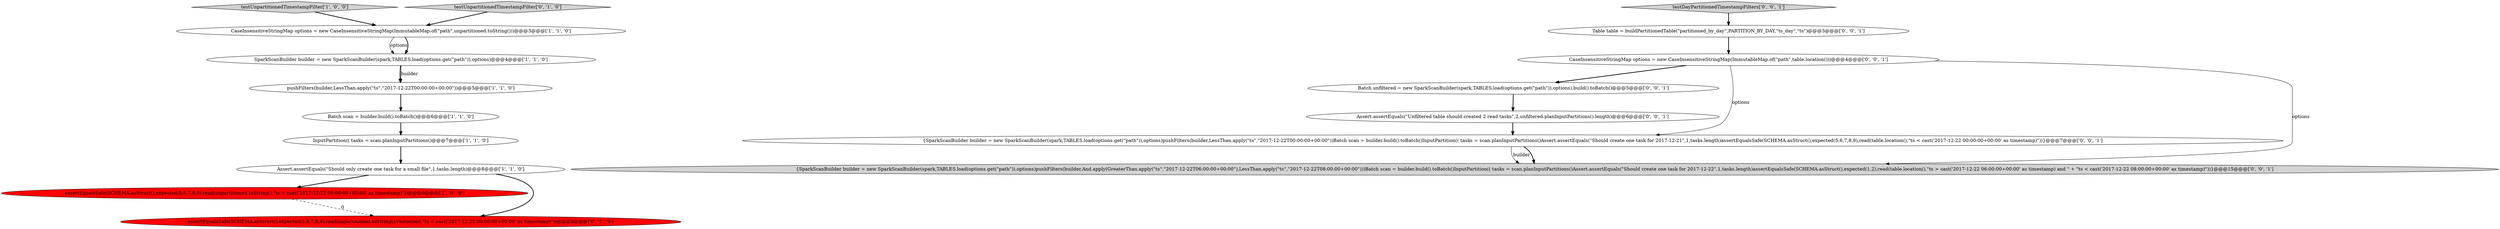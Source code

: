 digraph {
4 [style = filled, label = "InputPartition(( tasks = scan.planInputPartitions()@@@7@@@['1', '1', '0']", fillcolor = white, shape = ellipse image = "AAA0AAABBB1BBB"];
14 [style = filled, label = "Batch unfiltered = new SparkScanBuilder(spark,TABLES.load(options.get(\"path\")),options).build().toBatch()@@@5@@@['0', '0', '1']", fillcolor = white, shape = ellipse image = "AAA0AAABBB3BBB"];
15 [style = filled, label = "CaseInsensitiveStringMap options = new CaseInsensitiveStringMap(ImmutableMap.of(\"path\",table.location()))@@@4@@@['0', '0', '1']", fillcolor = white, shape = ellipse image = "AAA0AAABBB3BBB"];
6 [style = filled, label = "testUnpartitionedTimestampFilter['1', '0', '0']", fillcolor = lightgray, shape = diamond image = "AAA0AAABBB1BBB"];
16 [style = filled, label = "Assert.assertEquals(\"Unfiltered table should created 2 read tasks\",2,unfiltered.planInputPartitions().length)@@@6@@@['0', '0', '1']", fillcolor = white, shape = ellipse image = "AAA0AAABBB3BBB"];
12 [style = filled, label = "{SparkScanBuilder builder = new SparkScanBuilder(spark,TABLES.load(options.get(\"path\")),options)pushFilters(builder,LessThan.apply(\"ts\",\"2017-12-22T00:00:00+00:00\"))Batch scan = builder.build().toBatch()InputPartition(( tasks = scan.planInputPartitions()Assert.assertEquals(\"Should create one task for 2017-12-21\",1,tasks.length)assertEqualsSafe(SCHEMA.asStruct(),expected(5,6,7,8,9),read(table.location(),\"ts < cast('2017-12-22 00:00:00+00:00' as timestamp)\"))}@@@7@@@['0', '0', '1']", fillcolor = white, shape = ellipse image = "AAA0AAABBB3BBB"];
1 [style = filled, label = "Batch scan = builder.build().toBatch()@@@6@@@['1', '1', '0']", fillcolor = white, shape = ellipse image = "AAA0AAABBB1BBB"];
0 [style = filled, label = "SparkScanBuilder builder = new SparkScanBuilder(spark,TABLES.load(options.get(\"path\")),options)@@@4@@@['1', '1', '0']", fillcolor = white, shape = ellipse image = "AAA0AAABBB1BBB"];
11 [style = filled, label = "Table table = buildPartitionedTable(\"partitioned_by_day\",PARTITION_BY_DAY,\"ts_day\",\"ts\")@@@3@@@['0', '0', '1']", fillcolor = white, shape = ellipse image = "AAA0AAABBB3BBB"];
13 [style = filled, label = "testDayPartitionedTimestampFilters['0', '0', '1']", fillcolor = lightgray, shape = diamond image = "AAA0AAABBB3BBB"];
7 [style = filled, label = "assertEqualsSafe(SCHEMA.asStruct(),expected(5,6,7,8,9),read(unpartitioned.toString(),\"ts < cast('2017-12-22 00:00:00+00:00' as timestamp)\"))@@@9@@@['1', '0', '0']", fillcolor = red, shape = ellipse image = "AAA1AAABBB1BBB"];
10 [style = filled, label = "{SparkScanBuilder builder = new SparkScanBuilder(spark,TABLES.load(options.get(\"path\")),options)pushFilters(builder,And.apply(GreaterThan.apply(\"ts\",\"2017-12-22T06:00:00+00:00\"),LessThan.apply(\"ts\",\"2017-12-22T08:00:00+00:00\")))Batch scan = builder.build().toBatch()InputPartition(( tasks = scan.planInputPartitions()Assert.assertEquals(\"Should create one task for 2017-12-22\",1,tasks.length)assertEqualsSafe(SCHEMA.asStruct(),expected(1,2),read(table.location(),\"ts > cast('2017-12-22 06:00:00+00:00' as timestamp) and \" + \"ts < cast('2017-12-22 08:00:00+00:00' as timestamp)\"))}@@@15@@@['0', '0', '1']", fillcolor = lightgray, shape = ellipse image = "AAA0AAABBB3BBB"];
8 [style = filled, label = "assertEqualsSafe(SCHEMA.asStruct(),expected(5,6,7,8,9),read(unpartitioned.toString(),vectorized,\"ts < cast('2017-12-22 00:00:00+00:00' as timestamp)\"))@@@9@@@['0', '1', '0']", fillcolor = red, shape = ellipse image = "AAA1AAABBB2BBB"];
9 [style = filled, label = "testUnpartitionedTimestampFilter['0', '1', '0']", fillcolor = lightgray, shape = diamond image = "AAA0AAABBB2BBB"];
3 [style = filled, label = "pushFilters(builder,LessThan.apply(\"ts\",\"2017-12-22T00:00:00+00:00\"))@@@5@@@['1', '1', '0']", fillcolor = white, shape = ellipse image = "AAA0AAABBB1BBB"];
5 [style = filled, label = "Assert.assertEquals(\"Should only create one task for a small file\",1,tasks.length)@@@8@@@['1', '1', '0']", fillcolor = white, shape = ellipse image = "AAA0AAABBB1BBB"];
2 [style = filled, label = "CaseInsensitiveStringMap options = new CaseInsensitiveStringMap(ImmutableMap.of(\"path\",unpartitioned.toString()))@@@3@@@['1', '1', '0']", fillcolor = white, shape = ellipse image = "AAA0AAABBB1BBB"];
0->3 [style = bold, label=""];
14->16 [style = bold, label=""];
5->8 [style = bold, label=""];
12->10 [style = solid, label="builder"];
1->4 [style = bold, label=""];
3->1 [style = bold, label=""];
15->14 [style = bold, label=""];
9->2 [style = bold, label=""];
7->8 [style = dashed, label="0"];
2->0 [style = solid, label="options"];
13->11 [style = bold, label=""];
11->15 [style = bold, label=""];
6->2 [style = bold, label=""];
2->0 [style = bold, label=""];
12->10 [style = bold, label=""];
0->3 [style = solid, label="builder"];
15->12 [style = solid, label="options"];
15->10 [style = solid, label="options"];
5->7 [style = bold, label=""];
4->5 [style = bold, label=""];
16->12 [style = bold, label=""];
}
